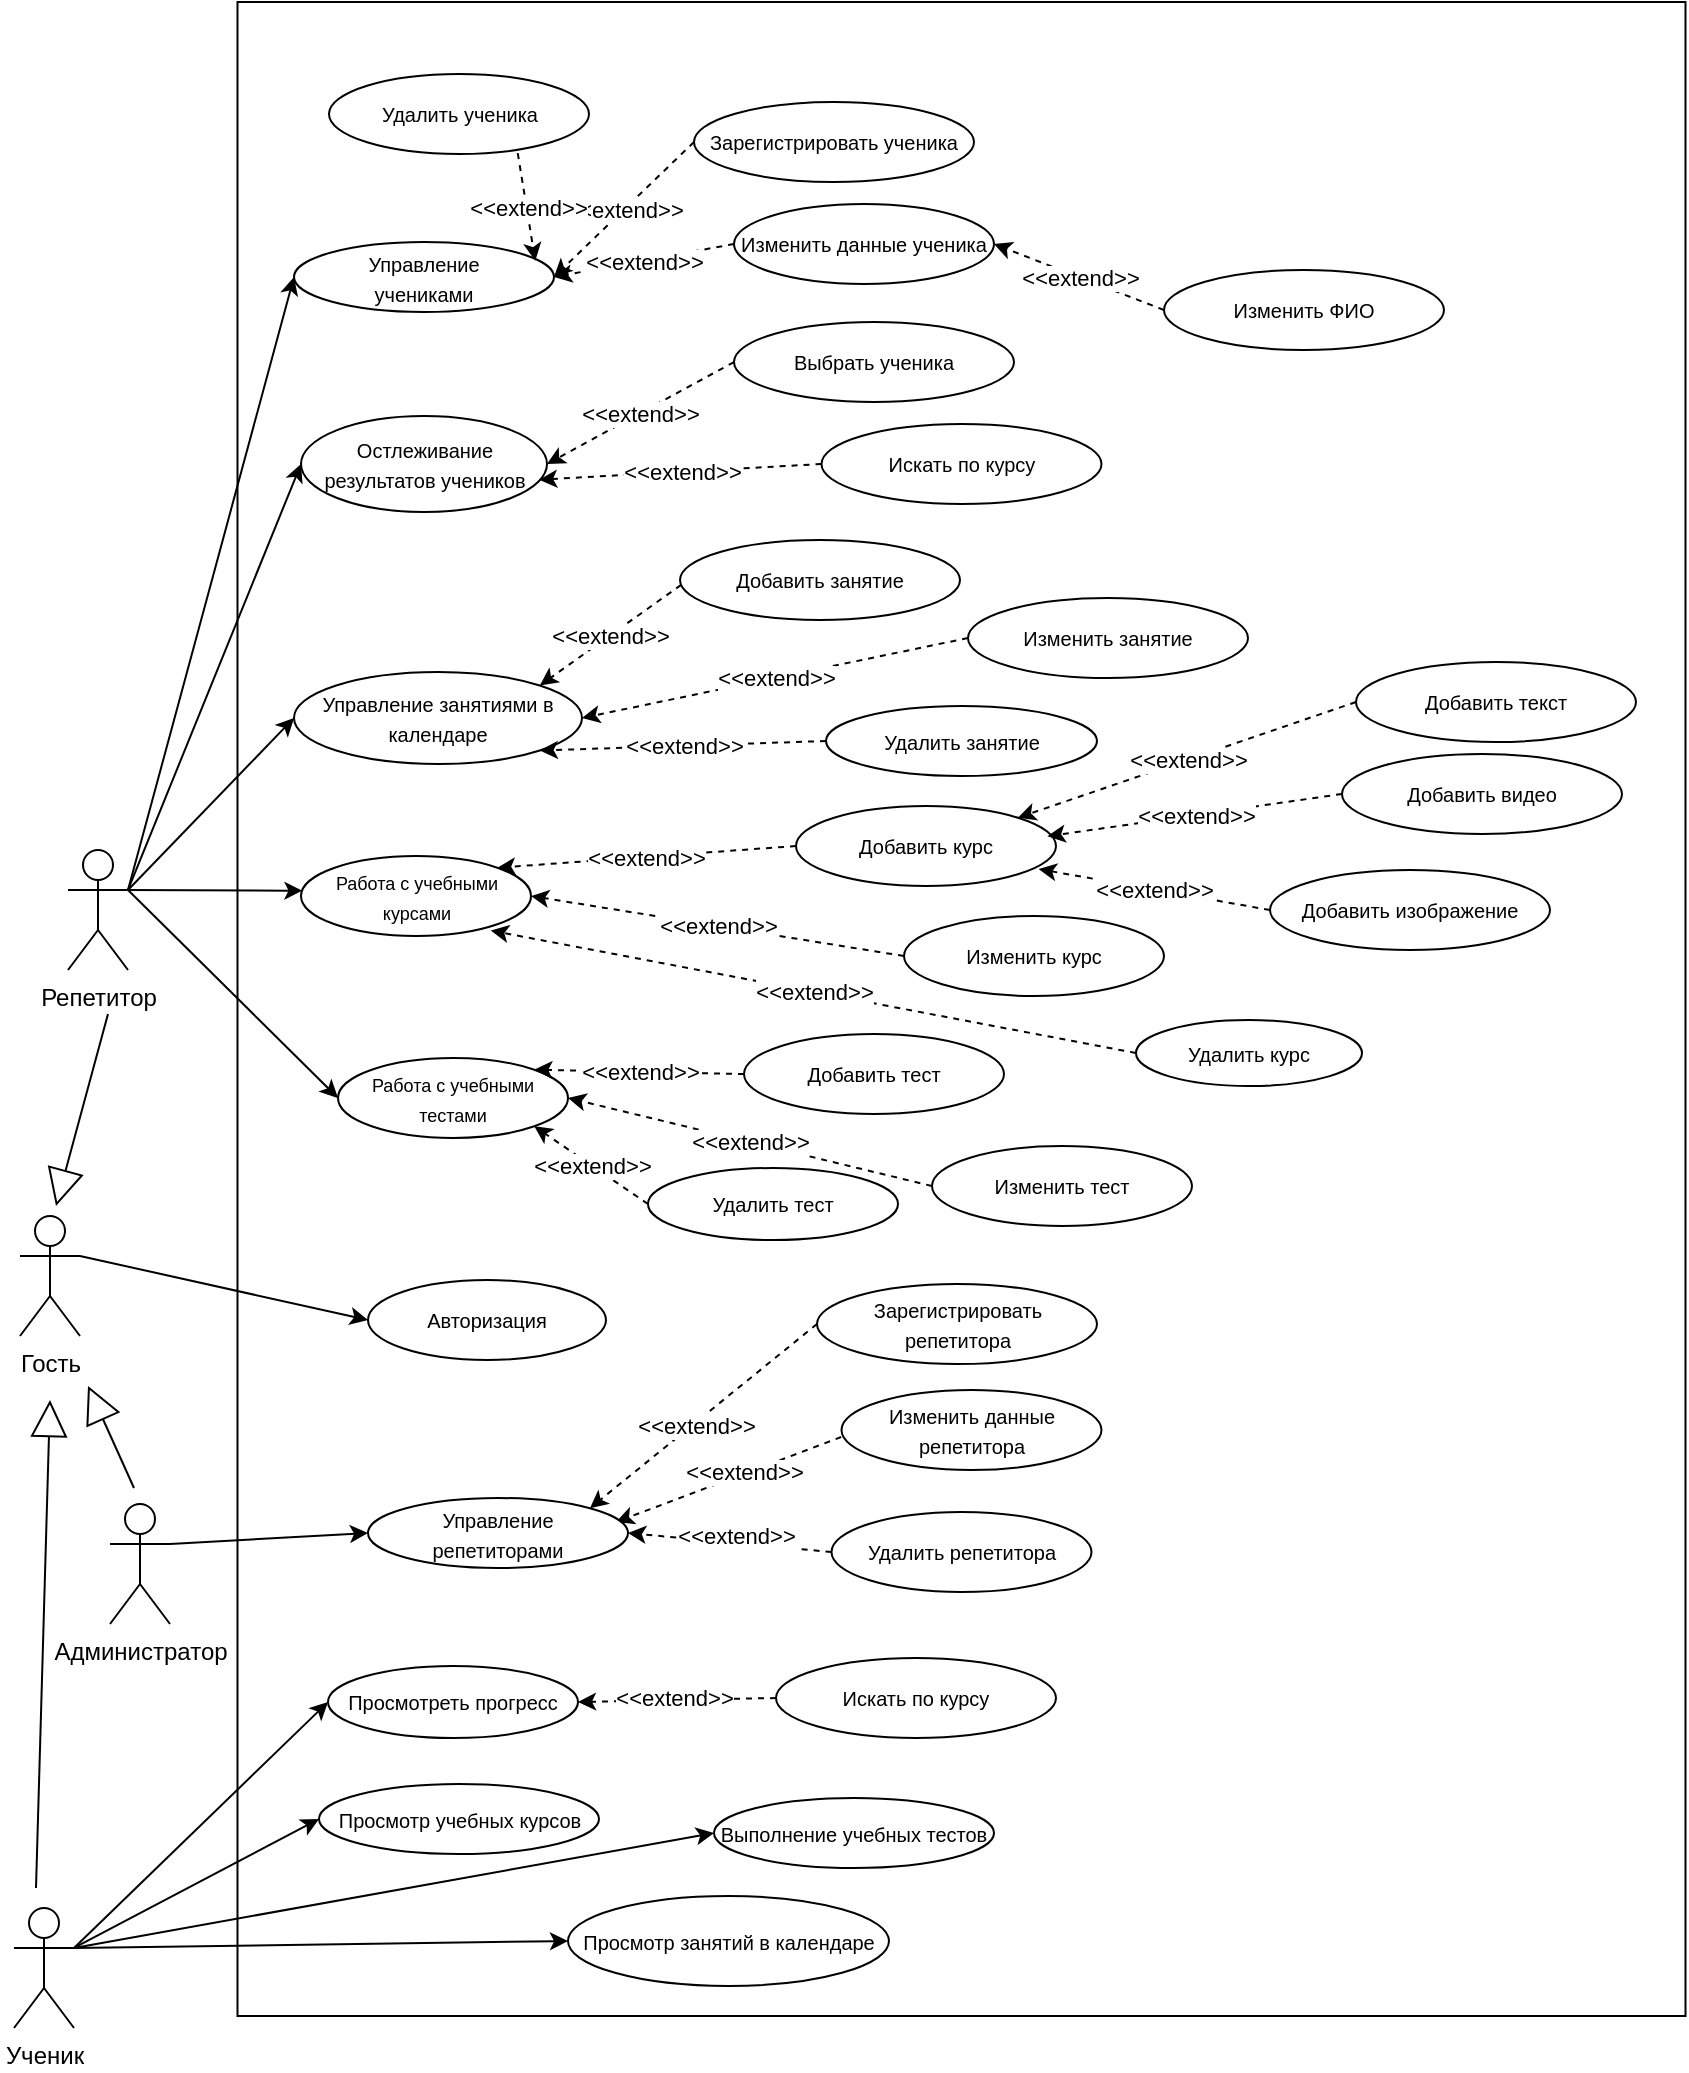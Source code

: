<mxfile version="24.8.3">
  <diagram name="Страница — 1" id="wD-770LQDlfPuAB06Tmx">
    <mxGraphModel dx="818" dy="1162" grid="0" gridSize="10" guides="1" tooltips="1" connect="1" arrows="1" fold="1" page="0" pageScale="1" pageWidth="827" pageHeight="1169" math="0" shadow="0">
      <root>
        <mxCell id="0" />
        <mxCell id="1" parent="0" />
        <mxCell id="pDtNUXajQN1vn_wXKqUM-1" value="&lt;span style=&quot;color: rgba(0, 0, 0, 0); font-family: monospace; font-size: 0px; text-align: start; text-wrap: nowrap;&quot;&gt;%3CmxGraphModel%3E%3Croot%3E%3CmxCell%20id%3D%220%22%2F%3E%3CmxCell%20id%3D%221%22%20parent%3D%220%22%2F%3E%3CmxCell%20id%3D%222%22%20value%3D%22%22%20style%3D%22endArrow%3Dclassic%3Bhtml%3D1%3Brounded%3D0%3BentryX%3D0.1%3BentryY%3D0.129%3BentryDx%3D0%3BentryDy%3D0%3Bdashed%3D1%3BexitX%3D0.97%3BexitY%3D0.731%3BexitDx%3D0%3BexitDy%3D0%3BentryPerimeter%3D0%3BexitPerimeter%3D0%3B%22%20edge%3D%221%22%20parent%3D%221%22%3E%3CmxGeometry%20relative%3D%221%22%20as%3D%22geometry%22%3E%3CmxPoint%20x%3D%22411%22%20y%3D%22479%22%20as%3D%22sourcePoint%22%2F%3E%3CmxPoint%20x%3D%22493%22%20y%3D%22495%22%20as%3D%22targetPoint%22%2F%3E%3C%2FmxGeometry%3E%3C%2FmxCell%3E%3CmxCell%20id%3D%223%22%20value%3D%22%26amp%3Blt%3B%26amp%3Blt%3Bextend%26amp%3Bgt%3B%26amp%3Bgt%3B%22%20style%3D%22edgeLabel%3Bresizable%3D0%3Bhtml%3D1%3B%3Balign%3Dcenter%3BverticalAlign%3Dmiddle%3Brotation%3D0%3B%22%20connectable%3D%220%22%20vertex%3D%221%22%20parent%3D%222%22%3E%3CmxGeometry%20relative%3D%221%22%20as%3D%22geometry%22%2F%3E%3C%2FmxCell%3E%3C%2Froot%3E%3C%2FmxGraphModel%3Eя&lt;/span&gt;" style="rounded=0;whiteSpace=wrap;html=1;" parent="1" vertex="1">
          <mxGeometry x="1533.75" y="313" width="724" height="1007" as="geometry" />
        </mxCell>
        <mxCell id="pDtNUXajQN1vn_wXKqUM-2" style="rounded=0;orthogonalLoop=1;jettySize=auto;html=1;exitX=1;exitY=0.333;exitDx=0;exitDy=0;exitPerimeter=0;entryX=0;entryY=0.5;entryDx=0;entryDy=0;" parent="1" source="pDtNUXajQN1vn_wXKqUM-3" target="pDtNUXajQN1vn_wXKqUM-71" edge="1">
          <mxGeometry relative="1" as="geometry" />
        </mxCell>
        <mxCell id="pDtNUXajQN1vn_wXKqUM-3" value="Репетитор" style="shape=umlActor;verticalLabelPosition=bottom;verticalAlign=top;html=1;outlineConnect=0;" parent="1" vertex="1">
          <mxGeometry x="1449.0" y="737.003" width="30" height="60" as="geometry" />
        </mxCell>
        <mxCell id="pDtNUXajQN1vn_wXKqUM-4" style="rounded=0;orthogonalLoop=1;jettySize=auto;html=1;exitX=1;exitY=0.333;exitDx=0;exitDy=0;exitPerimeter=0;entryX=0;entryY=0.5;entryDx=0;entryDy=0;" parent="1" source="pDtNUXajQN1vn_wXKqUM-9" target="pDtNUXajQN1vn_wXKqUM-12" edge="1">
          <mxGeometry relative="1" as="geometry">
            <mxPoint x="2637.0" y="936.003" as="sourcePoint" />
          </mxGeometry>
        </mxCell>
        <mxCell id="pDtNUXajQN1vn_wXKqUM-5" style="rounded=0;orthogonalLoop=1;jettySize=auto;html=1;exitX=1;exitY=0.333;exitDx=0;exitDy=0;exitPerimeter=0;entryX=0;entryY=0.5;entryDx=0;entryDy=0;" parent="1" source="pDtNUXajQN1vn_wXKqUM-9" target="pDtNUXajQN1vn_wXKqUM-81" edge="1">
          <mxGeometry relative="1" as="geometry" />
        </mxCell>
        <mxCell id="pDtNUXajQN1vn_wXKqUM-6" style="rounded=0;orthogonalLoop=1;jettySize=auto;html=1;exitX=1;exitY=0.333;exitDx=0;exitDy=0;exitPerimeter=0;entryX=0;entryY=0.5;entryDx=0;entryDy=0;" parent="1" source="pDtNUXajQN1vn_wXKqUM-9" target="pDtNUXajQN1vn_wXKqUM-62" edge="1">
          <mxGeometry relative="1" as="geometry" />
        </mxCell>
        <mxCell id="pDtNUXajQN1vn_wXKqUM-7" style="rounded=0;orthogonalLoop=1;jettySize=auto;html=1;exitX=1;exitY=0.333;exitDx=0;exitDy=0;exitPerimeter=0;entryX=0;entryY=0.5;entryDx=0;entryDy=0;" parent="1" source="pDtNUXajQN1vn_wXKqUM-9" target="pDtNUXajQN1vn_wXKqUM-61" edge="1">
          <mxGeometry relative="1" as="geometry" />
        </mxCell>
        <mxCell id="pDtNUXajQN1vn_wXKqUM-9" value="Ученик" style="shape=umlActor;verticalLabelPosition=bottom;verticalAlign=top;html=1;outlineConnect=0;" parent="1" vertex="1">
          <mxGeometry x="1422.0" y="1266.003" width="30" height="60" as="geometry" />
        </mxCell>
        <mxCell id="pDtNUXajQN1vn_wXKqUM-11" value="&lt;font size=&quot;1&quot;&gt;Зарегистрировать ученика&lt;/font&gt;" style="ellipse;whiteSpace=wrap;html=1;" parent="1" vertex="1">
          <mxGeometry x="1762.0" y="363.003" width="140" height="40" as="geometry" />
        </mxCell>
        <mxCell id="pDtNUXajQN1vn_wXKqUM-12" value="&lt;font style=&quot;font-size: 10px;&quot;&gt;Проcмотр учебных курсов&lt;/font&gt;" style="ellipse;whiteSpace=wrap;html=1;" parent="1" vertex="1">
          <mxGeometry x="1574.5" y="1204.003" width="140" height="35" as="geometry" />
        </mxCell>
        <mxCell id="pDtNUXajQN1vn_wXKqUM-13" value="&lt;font style=&quot;font-size: 10px;&quot;&gt;Управление &lt;br&gt;учениками&lt;/font&gt;" style="ellipse;whiteSpace=wrap;html=1;" parent="1" vertex="1">
          <mxGeometry x="1562.0" y="433.003" width="130" height="35" as="geometry" />
        </mxCell>
        <mxCell id="pDtNUXajQN1vn_wXKqUM-14" value="&lt;font style=&quot;font-size: 10px;&quot;&gt;Выбрать ученика&lt;/font&gt;" style="ellipse;whiteSpace=wrap;html=1;" parent="1" vertex="1">
          <mxGeometry x="1782.0" y="473.003" width="140" height="40" as="geometry" />
        </mxCell>
        <mxCell id="pDtNUXajQN1vn_wXKqUM-15" value="&lt;font style=&quot;font-size: 9px;&quot;&gt;Работа с учебными курсами&lt;/font&gt;" style="ellipse;whiteSpace=wrap;html=1;" parent="1" vertex="1">
          <mxGeometry x="1565.5" y="740.003" width="115" height="40" as="geometry" />
        </mxCell>
        <mxCell id="pDtNUXajQN1vn_wXKqUM-17" value="" style="endArrow=classic;html=1;rounded=0;entryX=0;entryY=0.5;entryDx=0;entryDy=0;endFill=1;exitX=1;exitY=0.333;exitDx=0;exitDy=0;exitPerimeter=0;" parent="1" source="pDtNUXajQN1vn_wXKqUM-3" target="pDtNUXajQN1vn_wXKqUM-13" edge="1">
          <mxGeometry width="50" height="50" relative="1" as="geometry">
            <mxPoint x="1482.0" y="756.003" as="sourcePoint" />
            <mxPoint x="1587.0" y="483.003" as="targetPoint" />
          </mxGeometry>
        </mxCell>
        <mxCell id="pDtNUXajQN1vn_wXKqUM-18" value="" style="endArrow=classic;html=1;rounded=0;endFill=1;entryX=0.006;entryY=0.434;entryDx=0;entryDy=0;entryPerimeter=0;" parent="1" target="pDtNUXajQN1vn_wXKqUM-15" edge="1">
          <mxGeometry width="50" height="50" relative="1" as="geometry">
            <mxPoint x="1477.0" y="757.003" as="sourcePoint" />
            <mxPoint x="1586.0" y="578.003" as="targetPoint" />
          </mxGeometry>
        </mxCell>
        <mxCell id="pDtNUXajQN1vn_wXKqUM-19" value="&lt;font style=&quot;font-size: 10px;&quot;&gt;Управление занятиями в календаре&lt;/font&gt;" style="ellipse;whiteSpace=wrap;html=1;" parent="1" vertex="1">
          <mxGeometry x="1562.0" y="648.003" width="144" height="46" as="geometry" />
        </mxCell>
        <mxCell id="pDtNUXajQN1vn_wXKqUM-20" value="" style="endArrow=classic;html=1;rounded=0;entryX=0;entryY=0.5;entryDx=0;entryDy=0;exitX=1;exitY=0.333;exitDx=0;exitDy=0;exitPerimeter=0;" parent="1" source="pDtNUXajQN1vn_wXKqUM-3" target="pDtNUXajQN1vn_wXKqUM-19" edge="1">
          <mxGeometry width="50" height="50" relative="1" as="geometry">
            <mxPoint x="1482.0" y="513.003" as="sourcePoint" />
            <mxPoint x="1752.0" y="653.003" as="targetPoint" />
          </mxGeometry>
        </mxCell>
        <mxCell id="pDtNUXajQN1vn_wXKqUM-21" value="&lt;span style=&quot;font-size: 10px;&quot;&gt;Изменить данные ученика&lt;/span&gt;" style="ellipse;whiteSpace=wrap;html=1;" parent="1" vertex="1">
          <mxGeometry x="1782.0" y="414.003" width="130" height="40" as="geometry" />
        </mxCell>
        <mxCell id="pDtNUXajQN1vn_wXKqUM-22" value="" style="endArrow=classic;html=1;rounded=0;dashed=1;exitX=0;exitY=0.5;exitDx=0;exitDy=0;entryX=1;entryY=0.5;entryDx=0;entryDy=0;" parent="1" source="pDtNUXajQN1vn_wXKqUM-21" target="pDtNUXajQN1vn_wXKqUM-13" edge="1">
          <mxGeometry relative="1" as="geometry">
            <mxPoint x="1767.0" y="453.003" as="sourcePoint" />
            <mxPoint x="1960.0" y="462.003" as="targetPoint" />
          </mxGeometry>
        </mxCell>
        <mxCell id="pDtNUXajQN1vn_wXKqUM-23" value="&amp;lt;&amp;lt;extend&amp;gt;&amp;gt;" style="edgeLabel;resizable=0;html=1;;align=center;verticalAlign=middle;rotation=0;" parent="pDtNUXajQN1vn_wXKqUM-22" connectable="0" vertex="1">
          <mxGeometry relative="1" as="geometry" />
        </mxCell>
        <mxCell id="pDtNUXajQN1vn_wXKqUM-24" value="&lt;span style=&quot;font-size: 10px;&quot;&gt;Добавить занятие&lt;/span&gt;" style="ellipse;whiteSpace=wrap;html=1;" parent="1" vertex="1">
          <mxGeometry x="1755.0" y="582.003" width="140" height="40" as="geometry" />
        </mxCell>
        <mxCell id="pDtNUXajQN1vn_wXKqUM-25" value="" style="endArrow=classic;html=1;rounded=0;entryX=1;entryY=0;entryDx=0;entryDy=0;dashed=1;exitX=0.004;exitY=0.561;exitDx=0;exitDy=0;exitPerimeter=0;" parent="1" source="pDtNUXajQN1vn_wXKqUM-24" target="pDtNUXajQN1vn_wXKqUM-19" edge="1">
          <mxGeometry relative="1" as="geometry">
            <mxPoint x="1897.0" y="593.003" as="sourcePoint" />
            <mxPoint x="2080.0" y="592.003" as="targetPoint" />
          </mxGeometry>
        </mxCell>
        <mxCell id="pDtNUXajQN1vn_wXKqUM-26" value="&amp;lt;&amp;lt;extend&amp;gt;&amp;gt;" style="edgeLabel;resizable=0;html=1;;align=center;verticalAlign=middle;rotation=0;" parent="pDtNUXajQN1vn_wXKqUM-25" connectable="0" vertex="1">
          <mxGeometry relative="1" as="geometry" />
        </mxCell>
        <mxCell id="pDtNUXajQN1vn_wXKqUM-27" value="&lt;font style=&quot;font-size: 10px;&quot;&gt;Изменить занятие&lt;/font&gt;" style="ellipse;whiteSpace=wrap;html=1;" parent="1" vertex="1">
          <mxGeometry x="1899.0" y="611.003" width="140" height="40" as="geometry" />
        </mxCell>
        <mxCell id="pDtNUXajQN1vn_wXKqUM-28" value="" style="endArrow=classic;html=1;rounded=0;entryX=1;entryY=0.5;entryDx=0;entryDy=0;dashed=1;exitX=0;exitY=0.5;exitDx=0;exitDy=0;" parent="1" source="pDtNUXajQN1vn_wXKqUM-27" target="pDtNUXajQN1vn_wXKqUM-19" edge="1">
          <mxGeometry relative="1" as="geometry">
            <mxPoint x="1897.0" y="653.003" as="sourcePoint" />
            <mxPoint x="2080.0" y="652.003" as="targetPoint" />
          </mxGeometry>
        </mxCell>
        <mxCell id="pDtNUXajQN1vn_wXKqUM-29" value="&amp;lt;&amp;lt;extend&amp;gt;&amp;gt;" style="edgeLabel;resizable=0;html=1;;align=center;verticalAlign=middle;rotation=0;" parent="pDtNUXajQN1vn_wXKqUM-28" connectable="0" vertex="1">
          <mxGeometry relative="1" as="geometry" />
        </mxCell>
        <mxCell id="pDtNUXajQN1vn_wXKqUM-30" value="&lt;font style=&quot;font-size: 10px;&quot;&gt;Удалить занятие&lt;/font&gt;" style="ellipse;whiteSpace=wrap;html=1;" parent="1" vertex="1">
          <mxGeometry x="1828.0" y="665.003" width="135.5" height="35" as="geometry" />
        </mxCell>
        <mxCell id="pDtNUXajQN1vn_wXKqUM-31" value="" style="endArrow=classic;html=1;rounded=0;entryX=1;entryY=1;entryDx=0;entryDy=0;dashed=1;exitX=0;exitY=0.5;exitDx=0;exitDy=0;" parent="1" source="pDtNUXajQN1vn_wXKqUM-30" target="pDtNUXajQN1vn_wXKqUM-19" edge="1">
          <mxGeometry relative="1" as="geometry">
            <mxPoint x="1794.5" y="633.003" as="sourcePoint" />
            <mxPoint x="2058.5" y="692.003" as="targetPoint" />
          </mxGeometry>
        </mxCell>
        <mxCell id="pDtNUXajQN1vn_wXKqUM-32" value="&amp;lt;&amp;lt;extend&amp;gt;&amp;gt;" style="edgeLabel;resizable=0;html=1;;align=center;verticalAlign=middle;rotation=0;" parent="pDtNUXajQN1vn_wXKqUM-31" connectable="0" vertex="1">
          <mxGeometry relative="1" as="geometry" />
        </mxCell>
        <mxCell id="pDtNUXajQN1vn_wXKqUM-33" value="&lt;font style=&quot;font-size: 10px;&quot;&gt;Добавить курс&lt;/font&gt;" style="ellipse;whiteSpace=wrap;html=1;" parent="1" vertex="1">
          <mxGeometry x="1813.0" y="715.003" width="130" height="40" as="geometry" />
        </mxCell>
        <mxCell id="pDtNUXajQN1vn_wXKqUM-34" value="" style="endArrow=classic;html=1;rounded=0;dashed=1;exitX=0;exitY=0.5;exitDx=0;exitDy=0;entryX=1;entryY=0;entryDx=0;entryDy=0;" parent="1" source="pDtNUXajQN1vn_wXKqUM-33" target="pDtNUXajQN1vn_wXKqUM-15" edge="1">
          <mxGeometry relative="1" as="geometry">
            <mxPoint x="1817.0" y="668.003" as="sourcePoint" />
            <mxPoint x="1772.0" y="703.003" as="targetPoint" />
          </mxGeometry>
        </mxCell>
        <mxCell id="pDtNUXajQN1vn_wXKqUM-35" value="&amp;lt;&amp;lt;extend&amp;gt;&amp;gt;" style="edgeLabel;resizable=0;html=1;;align=center;verticalAlign=middle;rotation=0;" parent="pDtNUXajQN1vn_wXKqUM-34" connectable="0" vertex="1">
          <mxGeometry relative="1" as="geometry" />
        </mxCell>
        <mxCell id="pDtNUXajQN1vn_wXKqUM-36" value="&lt;font style=&quot;font-size: 10px;&quot;&gt;Изменить курс&lt;/font&gt;" style="ellipse;whiteSpace=wrap;html=1;" parent="1" vertex="1">
          <mxGeometry x="1867.0" y="770.003" width="130" height="40" as="geometry" />
        </mxCell>
        <mxCell id="pDtNUXajQN1vn_wXKqUM-37" value="" style="endArrow=classic;html=1;rounded=0;entryX=1;entryY=0.5;entryDx=0;entryDy=0;dashed=1;exitX=0;exitY=0.5;exitDx=0;exitDy=0;" parent="1" source="pDtNUXajQN1vn_wXKqUM-36" target="pDtNUXajQN1vn_wXKqUM-15" edge="1">
          <mxGeometry relative="1" as="geometry">
            <mxPoint x="1822.0" y="773.003" as="sourcePoint" />
            <mxPoint x="2088.5" y="882.003" as="targetPoint" />
          </mxGeometry>
        </mxCell>
        <mxCell id="pDtNUXajQN1vn_wXKqUM-38" value="&amp;lt;&amp;lt;extend&amp;gt;&amp;gt;" style="edgeLabel;resizable=0;html=1;;align=center;verticalAlign=middle;rotation=0;" parent="pDtNUXajQN1vn_wXKqUM-37" connectable="0" vertex="1">
          <mxGeometry relative="1" as="geometry" />
        </mxCell>
        <mxCell id="pDtNUXajQN1vn_wXKqUM-39" value="" style="endArrow=classic;html=1;rounded=0;dashed=1;exitX=0;exitY=0.5;exitDx=0;exitDy=0;entryX=1;entryY=0.5;entryDx=0;entryDy=0;" parent="1" source="pDtNUXajQN1vn_wXKqUM-11" target="pDtNUXajQN1vn_wXKqUM-13" edge="1">
          <mxGeometry relative="1" as="geometry">
            <mxPoint x="1758.5" y="463.003" as="sourcePoint" />
            <mxPoint x="1837.5" y="443.003" as="targetPoint" />
          </mxGeometry>
        </mxCell>
        <mxCell id="pDtNUXajQN1vn_wXKqUM-40" value="&amp;lt;&amp;lt;extend&amp;gt;&amp;gt;" style="edgeLabel;resizable=0;html=1;;align=center;verticalAlign=middle;rotation=0;" parent="pDtNUXajQN1vn_wXKqUM-39" connectable="0" vertex="1">
          <mxGeometry relative="1" as="geometry" />
        </mxCell>
        <mxCell id="pDtNUXajQN1vn_wXKqUM-41" value="&lt;font size=&quot;1&quot;&gt;Изменить ФИО&lt;/font&gt;" style="ellipse;whiteSpace=wrap;html=1;" parent="1" vertex="1">
          <mxGeometry x="1997.0" y="447.003" width="140" height="40" as="geometry" />
        </mxCell>
        <mxCell id="pDtNUXajQN1vn_wXKqUM-42" value="" style="endArrow=classic;html=1;rounded=0;exitX=0;exitY=0.5;exitDx=0;exitDy=0;dashed=1;entryX=1;entryY=0.5;entryDx=0;entryDy=0;" parent="1" source="pDtNUXajQN1vn_wXKqUM-41" target="pDtNUXajQN1vn_wXKqUM-21" edge="1">
          <mxGeometry relative="1" as="geometry">
            <mxPoint x="1899.0" y="433.003" as="sourcePoint" />
            <mxPoint x="1981.0" y="423.003" as="targetPoint" />
          </mxGeometry>
        </mxCell>
        <mxCell id="pDtNUXajQN1vn_wXKqUM-43" value="&amp;lt;&amp;lt;extend&amp;gt;&amp;gt;" style="edgeLabel;resizable=0;html=1;;align=center;verticalAlign=middle;" parent="pDtNUXajQN1vn_wXKqUM-42" connectable="0" vertex="1">
          <mxGeometry relative="1" as="geometry" />
        </mxCell>
        <mxCell id="pDtNUXajQN1vn_wXKqUM-44" value="&lt;font size=&quot;1&quot;&gt;Искать по курсу&lt;/font&gt;" style="ellipse;whiteSpace=wrap;html=1;" parent="1" vertex="1">
          <mxGeometry x="1825.75" y="524.003" width="140" height="40" as="geometry" />
        </mxCell>
        <mxCell id="pDtNUXajQN1vn_wXKqUM-45" value="" style="endArrow=classic;html=1;rounded=0;exitX=0;exitY=0.5;exitDx=0;exitDy=0;dashed=1;entryX=0.968;entryY=0.664;entryDx=0;entryDy=0;entryPerimeter=0;" parent="1" source="pDtNUXajQN1vn_wXKqUM-44" target="pDtNUXajQN1vn_wXKqUM-63" edge="1">
          <mxGeometry relative="1" as="geometry">
            <mxPoint x="1902.0" y="493.003" as="sourcePoint" />
            <mxPoint x="1984.0" y="483.003" as="targetPoint" />
          </mxGeometry>
        </mxCell>
        <mxCell id="pDtNUXajQN1vn_wXKqUM-46" value="&amp;lt;&amp;lt;extend&amp;gt;&amp;gt;" style="edgeLabel;resizable=0;html=1;;align=center;verticalAlign=middle;" parent="pDtNUXajQN1vn_wXKqUM-45" connectable="0" vertex="1">
          <mxGeometry relative="1" as="geometry" />
        </mxCell>
        <mxCell id="pDtNUXajQN1vn_wXKqUM-47" value="&lt;font size=&quot;1&quot;&gt;Добавить текст&lt;/font&gt;" style="ellipse;whiteSpace=wrap;html=1;" parent="1" vertex="1">
          <mxGeometry x="2093.0" y="643.003" width="140" height="40" as="geometry" />
        </mxCell>
        <mxCell id="pDtNUXajQN1vn_wXKqUM-48" value="&lt;font size=&quot;1&quot;&gt;Добавить видео&lt;/font&gt;" style="ellipse;whiteSpace=wrap;html=1;" parent="1" vertex="1">
          <mxGeometry x="2086.0" y="689.003" width="140" height="40" as="geometry" />
        </mxCell>
        <mxCell id="pDtNUXajQN1vn_wXKqUM-50" value="" style="endArrow=classic;html=1;rounded=0;exitX=0;exitY=0.5;exitDx=0;exitDy=0;entryX=1;entryY=0;entryDx=0;entryDy=0;dashed=1;" parent="1" source="pDtNUXajQN1vn_wXKqUM-47" target="pDtNUXajQN1vn_wXKqUM-33" edge="1">
          <mxGeometry relative="1" as="geometry">
            <mxPoint x="1912.0" y="593.003" as="sourcePoint" />
            <mxPoint x="1992.0" y="593.003" as="targetPoint" />
          </mxGeometry>
        </mxCell>
        <mxCell id="pDtNUXajQN1vn_wXKqUM-51" value="&amp;lt;&amp;lt;extend&amp;gt;&amp;gt;" style="edgeLabel;resizable=0;html=1;;align=center;verticalAlign=middle;" parent="pDtNUXajQN1vn_wXKqUM-50" connectable="0" vertex="1">
          <mxGeometry relative="1" as="geometry" />
        </mxCell>
        <mxCell id="pDtNUXajQN1vn_wXKqUM-52" value="" style="endArrow=classic;html=1;rounded=0;exitX=0;exitY=0.5;exitDx=0;exitDy=0;entryX=0.967;entryY=0.378;entryDx=0;entryDy=0;dashed=1;entryPerimeter=0;" parent="1" source="pDtNUXajQN1vn_wXKqUM-48" target="pDtNUXajQN1vn_wXKqUM-33" edge="1">
          <mxGeometry relative="1" as="geometry">
            <mxPoint x="1912.0" y="713.003" as="sourcePoint" />
            <mxPoint x="1989.0" y="663.003" as="targetPoint" />
          </mxGeometry>
        </mxCell>
        <mxCell id="pDtNUXajQN1vn_wXKqUM-53" value="&amp;lt;&amp;lt;extend&amp;gt;&amp;gt;" style="edgeLabel;resizable=0;html=1;;align=center;verticalAlign=middle;" parent="pDtNUXajQN1vn_wXKqUM-52" connectable="0" vertex="1">
          <mxGeometry relative="1" as="geometry" />
        </mxCell>
        <mxCell id="pDtNUXajQN1vn_wXKqUM-56" value="&lt;font style=&quot;font-size: 10px;&quot;&gt;Удалить курс&lt;/font&gt;" style="ellipse;whiteSpace=wrap;html=1;" parent="1" vertex="1">
          <mxGeometry x="1983.0" y="822.003" width="113" height="33" as="geometry" />
        </mxCell>
        <mxCell id="pDtNUXajQN1vn_wXKqUM-57" value="" style="endArrow=classic;html=1;rounded=0;entryX=0.825;entryY=0.932;entryDx=0;entryDy=0;dashed=1;exitX=0;exitY=0.5;exitDx=0;exitDy=0;entryPerimeter=0;" parent="1" source="pDtNUXajQN1vn_wXKqUM-56" target="pDtNUXajQN1vn_wXKqUM-15" edge="1">
          <mxGeometry relative="1" as="geometry">
            <mxPoint x="1713.0" y="742.003" as="sourcePoint" />
            <mxPoint x="1795.0" y="758.003" as="targetPoint" />
          </mxGeometry>
        </mxCell>
        <mxCell id="pDtNUXajQN1vn_wXKqUM-58" value="&amp;lt;&amp;lt;extend&amp;gt;&amp;gt;" style="edgeLabel;resizable=0;html=1;;align=center;verticalAlign=middle;rotation=0;" parent="pDtNUXajQN1vn_wXKqUM-57" connectable="0" vertex="1">
          <mxGeometry relative="1" as="geometry" />
        </mxCell>
        <mxCell id="pDtNUXajQN1vn_wXKqUM-59" style="rounded=0;orthogonalLoop=1;jettySize=auto;html=1;exitX=0;exitY=0.5;exitDx=0;exitDy=0;dashed=1;entryX=1;entryY=0.5;entryDx=0;entryDy=0;" parent="1" source="pDtNUXajQN1vn_wXKqUM-82" target="pDtNUXajQN1vn_wXKqUM-61" edge="1">
          <mxGeometry relative="1" as="geometry" />
        </mxCell>
        <mxCell id="pDtNUXajQN1vn_wXKqUM-60" value="&amp;lt;&amp;lt;extend&amp;gt;&amp;gt;" style="edgeLabel;html=1;align=center;verticalAlign=middle;resizable=0;points=[];" parent="pDtNUXajQN1vn_wXKqUM-59" vertex="1" connectable="0">
          <mxGeometry x="0.033" y="-1" relative="1" as="geometry">
            <mxPoint as="offset" />
          </mxGeometry>
        </mxCell>
        <mxCell id="pDtNUXajQN1vn_wXKqUM-61" value="&lt;font style=&quot;font-size: 10px;&quot;&gt;Просмотреть прогресс&lt;/font&gt;" style="ellipse;whiteSpace=wrap;html=1;" parent="1" vertex="1">
          <mxGeometry x="1579.0" y="1145.003" width="125" height="36" as="geometry" />
        </mxCell>
        <mxCell id="pDtNUXajQN1vn_wXKqUM-62" value="&lt;font style=&quot;font-size: 10px;&quot;&gt;Просмотр занятий в календаре&lt;/font&gt;" style="ellipse;whiteSpace=wrap;html=1;" parent="1" vertex="1">
          <mxGeometry x="1699.0" y="1260.003" width="160.5" height="45" as="geometry" />
        </mxCell>
        <mxCell id="pDtNUXajQN1vn_wXKqUM-63" value="&lt;span style=&quot;font-size: 10px;&quot;&gt;Остлеживание результатов учеников&lt;/span&gt;" style="ellipse;whiteSpace=wrap;html=1;" parent="1" vertex="1">
          <mxGeometry x="1565.5" y="520.003" width="123" height="48" as="geometry" />
        </mxCell>
        <mxCell id="pDtNUXajQN1vn_wXKqUM-64" value="" style="endArrow=classic;html=1;rounded=0;entryX=1;entryY=0.5;entryDx=0;entryDy=0;dashed=1;exitX=0;exitY=0.5;exitDx=0;exitDy=0;" parent="1" source="pDtNUXajQN1vn_wXKqUM-14" target="pDtNUXajQN1vn_wXKqUM-63" edge="1">
          <mxGeometry relative="1" as="geometry">
            <mxPoint x="1697.0" y="507.003" as="sourcePoint" />
            <mxPoint x="1767.0" y="439.003" as="targetPoint" />
          </mxGeometry>
        </mxCell>
        <mxCell id="pDtNUXajQN1vn_wXKqUM-65" value="&amp;lt;&amp;lt;extend&amp;gt;&amp;gt;" style="edgeLabel;resizable=0;html=1;;align=center;verticalAlign=middle;rotation=0;" parent="pDtNUXajQN1vn_wXKqUM-64" connectable="0" vertex="1">
          <mxGeometry relative="1" as="geometry" />
        </mxCell>
        <mxCell id="pDtNUXajQN1vn_wXKqUM-66" style="edgeStyle=orthogonalEdgeStyle;rounded=0;orthogonalLoop=1;jettySize=auto;html=1;exitX=0.5;exitY=1;exitDx=0;exitDy=0;" parent="1" source="pDtNUXajQN1vn_wXKqUM-21" target="pDtNUXajQN1vn_wXKqUM-21" edge="1">
          <mxGeometry relative="1" as="geometry" />
        </mxCell>
        <mxCell id="pDtNUXajQN1vn_wXKqUM-67" value="&lt;font size=&quot;1&quot;&gt;Добавить изображение&lt;/font&gt;" style="ellipse;whiteSpace=wrap;html=1;" parent="1" vertex="1">
          <mxGeometry x="2050.0" y="747.003" width="140" height="40" as="geometry" />
        </mxCell>
        <mxCell id="pDtNUXajQN1vn_wXKqUM-68" value="" style="endArrow=classic;html=1;rounded=0;entryX=0.933;entryY=0.788;entryDx=0;entryDy=0;dashed=1;exitX=0;exitY=0.5;exitDx=0;exitDy=0;entryPerimeter=0;" parent="1" source="pDtNUXajQN1vn_wXKqUM-67" target="pDtNUXajQN1vn_wXKqUM-33" edge="1">
          <mxGeometry relative="1" as="geometry">
            <mxPoint x="1969.0" y="807.003" as="sourcePoint" />
            <mxPoint x="2113.0" y="851.003" as="targetPoint" />
          </mxGeometry>
        </mxCell>
        <mxCell id="pDtNUXajQN1vn_wXKqUM-69" value="&amp;lt;&amp;lt;extend&amp;gt;&amp;gt;" style="edgeLabel;resizable=0;html=1;;align=center;verticalAlign=middle;" parent="pDtNUXajQN1vn_wXKqUM-68" connectable="0" vertex="1">
          <mxGeometry relative="1" as="geometry" />
        </mxCell>
        <mxCell id="pDtNUXajQN1vn_wXKqUM-70" style="rounded=0;orthogonalLoop=1;jettySize=auto;html=1;exitX=1;exitY=0.333;exitDx=0;exitDy=0;exitPerimeter=0;entryX=0;entryY=0.5;entryDx=0;entryDy=0;" parent="1" source="pDtNUXajQN1vn_wXKqUM-3" target="pDtNUXajQN1vn_wXKqUM-63" edge="1">
          <mxGeometry relative="1" as="geometry" />
        </mxCell>
        <mxCell id="pDtNUXajQN1vn_wXKqUM-71" value="&lt;font style=&quot;font-size: 9px;&quot;&gt;Работа с учебными тестами&lt;/font&gt;" style="ellipse;whiteSpace=wrap;html=1;" parent="1" vertex="1">
          <mxGeometry x="1584.0" y="841.003" width="115" height="40" as="geometry" />
        </mxCell>
        <mxCell id="pDtNUXajQN1vn_wXKqUM-72" value="&lt;font style=&quot;font-size: 10px;&quot;&gt;Добавить тест&lt;/font&gt;" style="ellipse;whiteSpace=wrap;html=1;" parent="1" vertex="1">
          <mxGeometry x="1787.0" y="829.003" width="130" height="40" as="geometry" />
        </mxCell>
        <mxCell id="pDtNUXajQN1vn_wXKqUM-73" value="" style="endArrow=classic;html=1;rounded=0;dashed=1;exitX=0;exitY=0.5;exitDx=0;exitDy=0;entryX=1;entryY=0;entryDx=0;entryDy=0;" parent="1" source="pDtNUXajQN1vn_wXKqUM-72" target="pDtNUXajQN1vn_wXKqUM-71" edge="1">
          <mxGeometry relative="1" as="geometry">
            <mxPoint x="1685.0" y="895.003" as="sourcePoint" />
            <mxPoint x="1781.0" y="829.003" as="targetPoint" />
          </mxGeometry>
        </mxCell>
        <mxCell id="pDtNUXajQN1vn_wXKqUM-74" value="&amp;lt;&amp;lt;extend&amp;gt;&amp;gt;" style="edgeLabel;resizable=0;html=1;;align=center;verticalAlign=middle;rotation=0;" parent="pDtNUXajQN1vn_wXKqUM-73" connectable="0" vertex="1">
          <mxGeometry relative="1" as="geometry" />
        </mxCell>
        <mxCell id="pDtNUXajQN1vn_wXKqUM-75" value="&lt;font style=&quot;font-size: 10px;&quot;&gt;Изменить тест&lt;/font&gt;" style="ellipse;whiteSpace=wrap;html=1;" parent="1" vertex="1">
          <mxGeometry x="1881.0" y="885.003" width="130" height="40" as="geometry" />
        </mxCell>
        <mxCell id="pDtNUXajQN1vn_wXKqUM-76" value="" style="endArrow=classic;html=1;rounded=0;entryX=1;entryY=0.5;entryDx=0;entryDy=0;dashed=1;exitX=0;exitY=0.5;exitDx=0;exitDy=0;" parent="1" source="pDtNUXajQN1vn_wXKqUM-75" target="pDtNUXajQN1vn_wXKqUM-71" edge="1">
          <mxGeometry relative="1" as="geometry">
            <mxPoint x="1686.0" y="895.003" as="sourcePoint" />
            <mxPoint x="2097.5" y="1008.003" as="targetPoint" />
          </mxGeometry>
        </mxCell>
        <mxCell id="pDtNUXajQN1vn_wXKqUM-77" value="&amp;lt;&amp;lt;extend&amp;gt;&amp;gt;" style="edgeLabel;resizable=0;html=1;;align=center;verticalAlign=middle;rotation=0;" parent="pDtNUXajQN1vn_wXKqUM-76" connectable="0" vertex="1">
          <mxGeometry relative="1" as="geometry" />
        </mxCell>
        <mxCell id="pDtNUXajQN1vn_wXKqUM-78" value="&lt;font style=&quot;font-size: 10px;&quot;&gt;Удалить тест&lt;/font&gt;" style="ellipse;whiteSpace=wrap;html=1;" parent="1" vertex="1">
          <mxGeometry x="1739.0" y="896.003" width="125" height="36" as="geometry" />
        </mxCell>
        <mxCell id="pDtNUXajQN1vn_wXKqUM-79" value="" style="endArrow=classic;html=1;rounded=0;entryX=1;entryY=1;entryDx=0;entryDy=0;dashed=1;exitX=0;exitY=0.5;exitDx=0;exitDy=0;" parent="1" source="pDtNUXajQN1vn_wXKqUM-78" target="pDtNUXajQN1vn_wXKqUM-71" edge="1">
          <mxGeometry relative="1" as="geometry">
            <mxPoint x="1692.0" y="844.003" as="sourcePoint" />
            <mxPoint x="1804.0" y="884.003" as="targetPoint" />
          </mxGeometry>
        </mxCell>
        <mxCell id="pDtNUXajQN1vn_wXKqUM-80" value="&amp;lt;&amp;lt;extend&amp;gt;&amp;gt;" style="edgeLabel;resizable=0;html=1;;align=center;verticalAlign=middle;rotation=0;" parent="pDtNUXajQN1vn_wXKqUM-79" connectable="0" vertex="1">
          <mxGeometry relative="1" as="geometry" />
        </mxCell>
        <mxCell id="pDtNUXajQN1vn_wXKqUM-81" value="&lt;font style=&quot;font-size: 10px;&quot;&gt;Выполнение учебных тестов&lt;/font&gt;" style="ellipse;whiteSpace=wrap;html=1;" parent="1" vertex="1">
          <mxGeometry x="1772.0" y="1211.003" width="140" height="35" as="geometry" />
        </mxCell>
        <mxCell id="pDtNUXajQN1vn_wXKqUM-82" value="&lt;font size=&quot;1&quot;&gt;Искать по курсу&lt;/font&gt;" style="ellipse;whiteSpace=wrap;html=1;" parent="1" vertex="1">
          <mxGeometry x="1803.0" y="1141.003" width="140" height="40" as="geometry" />
        </mxCell>
        <mxCell id="pDtNUXajQN1vn_wXKqUM-84" style="rounded=0;orthogonalLoop=1;jettySize=auto;html=1;exitX=1;exitY=0.333;exitDx=0;exitDy=0;exitPerimeter=0;entryX=0;entryY=0.5;entryDx=0;entryDy=0;" parent="1" source="pDtNUXajQN1vn_wXKqUM-86" target="pDtNUXajQN1vn_wXKqUM-95" edge="1">
          <mxGeometry relative="1" as="geometry" />
        </mxCell>
        <mxCell id="pDtNUXajQN1vn_wXKqUM-86" value="Администратор" style="shape=umlActor;verticalLabelPosition=bottom;verticalAlign=top;html=1;outlineConnect=0;" parent="1" vertex="1">
          <mxGeometry x="1470.0" y="1064.003" width="30" height="60" as="geometry" />
        </mxCell>
        <mxCell id="pDtNUXajQN1vn_wXKqUM-87" value="&lt;font style=&quot;font-size: 10px;&quot;&gt;Авторизация&lt;/font&gt;" style="ellipse;whiteSpace=wrap;html=1;" parent="1" vertex="1">
          <mxGeometry x="1599.0" y="952.003" width="119" height="40" as="geometry" />
        </mxCell>
        <mxCell id="pDtNUXajQN1vn_wXKqUM-89" style="rounded=0;orthogonalLoop=1;jettySize=auto;html=1;exitX=0;exitY=0.5;exitDx=0;exitDy=0;entryX=1;entryY=0;entryDx=0;entryDy=0;dashed=1;" parent="1" source="pDtNUXajQN1vn_wXKqUM-96" target="pDtNUXajQN1vn_wXKqUM-95" edge="1">
          <mxGeometry relative="1" as="geometry" />
        </mxCell>
        <mxCell id="pDtNUXajQN1vn_wXKqUM-90" value="&amp;lt;&amp;lt;extend&amp;gt;&amp;gt;" style="edgeLabel;html=1;align=center;verticalAlign=middle;resizable=0;points=[];" parent="pDtNUXajQN1vn_wXKqUM-89" vertex="1" connectable="0">
          <mxGeometry x="0.089" y="1" relative="1" as="geometry">
            <mxPoint as="offset" />
          </mxGeometry>
        </mxCell>
        <mxCell id="pDtNUXajQN1vn_wXKqUM-91" style="rounded=0;orthogonalLoop=1;jettySize=auto;html=1;exitX=-0.001;exitY=0.588;exitDx=0;exitDy=0;entryX=0.954;entryY=0.343;entryDx=0;entryDy=0;dashed=1;entryPerimeter=0;exitPerimeter=0;" parent="1" source="pDtNUXajQN1vn_wXKqUM-97" target="pDtNUXajQN1vn_wXKqUM-95" edge="1">
          <mxGeometry relative="1" as="geometry" />
        </mxCell>
        <mxCell id="pDtNUXajQN1vn_wXKqUM-92" value="&amp;lt;&amp;lt;extend&amp;gt;&amp;gt;" style="edgeLabel;html=1;align=center;verticalAlign=middle;resizable=0;points=[];" parent="pDtNUXajQN1vn_wXKqUM-91" vertex="1" connectable="0">
          <mxGeometry x="-0.136" y="-1" relative="1" as="geometry">
            <mxPoint as="offset" />
          </mxGeometry>
        </mxCell>
        <mxCell id="pDtNUXajQN1vn_wXKqUM-93" style="rounded=0;orthogonalLoop=1;jettySize=auto;html=1;exitX=0;exitY=0.5;exitDx=0;exitDy=0;entryX=1;entryY=0.5;entryDx=0;entryDy=0;dashed=1;" parent="1" source="pDtNUXajQN1vn_wXKqUM-98" target="pDtNUXajQN1vn_wXKqUM-95" edge="1">
          <mxGeometry relative="1" as="geometry">
            <Array as="points" />
          </mxGeometry>
        </mxCell>
        <mxCell id="pDtNUXajQN1vn_wXKqUM-94" value="&amp;lt;&amp;lt;extend&amp;gt;&amp;gt;" style="edgeLabel;html=1;align=center;verticalAlign=middle;resizable=0;points=[];" parent="pDtNUXajQN1vn_wXKqUM-93" vertex="1" connectable="0">
          <mxGeometry x="-0.038" y="-4" relative="1" as="geometry">
            <mxPoint as="offset" />
          </mxGeometry>
        </mxCell>
        <mxCell id="pDtNUXajQN1vn_wXKqUM-95" value="&lt;font style=&quot;font-size: 10px;&quot;&gt;Управление &lt;br&gt;репетиторами&lt;/font&gt;" style="ellipse;whiteSpace=wrap;html=1;" parent="1" vertex="1">
          <mxGeometry x="1599.0" y="1061.003" width="130" height="35" as="geometry" />
        </mxCell>
        <mxCell id="pDtNUXajQN1vn_wXKqUM-96" value="&lt;font size=&quot;1&quot;&gt;Зарегистрировать репетитора&lt;/font&gt;" style="ellipse;whiteSpace=wrap;html=1;" parent="1" vertex="1">
          <mxGeometry x="1823.5" y="954.003" width="140" height="40" as="geometry" />
        </mxCell>
        <mxCell id="pDtNUXajQN1vn_wXKqUM-97" value="&lt;span style=&quot;font-size: 10px;&quot;&gt;Изменить данные репетитора&lt;/span&gt;" style="ellipse;whiteSpace=wrap;html=1;" parent="1" vertex="1">
          <mxGeometry x="1835.75" y="1007" width="130" height="40" as="geometry" />
        </mxCell>
        <mxCell id="pDtNUXajQN1vn_wXKqUM-98" value="&lt;span style=&quot;font-size: 10px;&quot;&gt;Удалить репетитора&lt;/span&gt;" style="ellipse;whiteSpace=wrap;html=1;" parent="1" vertex="1">
          <mxGeometry x="1830.75" y="1068.003" width="130" height="40" as="geometry" />
        </mxCell>
        <mxCell id="pDtNUXajQN1vn_wXKqUM-106" style="rounded=0;orthogonalLoop=1;jettySize=auto;html=1;exitX=1;exitY=0.333;exitDx=0;exitDy=0;exitPerimeter=0;entryX=0;entryY=0.5;entryDx=0;entryDy=0;" parent="1" source="pDtNUXajQN1vn_wXKqUM-108" target="pDtNUXajQN1vn_wXKqUM-87" edge="1">
          <mxGeometry relative="1" as="geometry" />
        </mxCell>
        <mxCell id="pDtNUXajQN1vn_wXKqUM-108" value="Гость" style="shape=umlActor;verticalLabelPosition=bottom;verticalAlign=top;html=1;outlineConnect=0;" parent="1" vertex="1">
          <mxGeometry x="1425.0" y="920.003" width="30" height="60" as="geometry" />
        </mxCell>
        <mxCell id="pDtNUXajQN1vn_wXKqUM-113" value="&lt;span style=&quot;font-size: 10px;&quot;&gt;Удалить ученика&lt;/span&gt;" style="ellipse;whiteSpace=wrap;html=1;" parent="1" vertex="1">
          <mxGeometry x="1579.5" y="349.003" width="130" height="40" as="geometry" />
        </mxCell>
        <mxCell id="pDtNUXajQN1vn_wXKqUM-114" value="" style="endArrow=classic;html=1;rounded=0;dashed=1;exitX=0.726;exitY=0.99;exitDx=0;exitDy=0;entryX=0.928;entryY=0.269;entryDx=0;entryDy=0;entryPerimeter=0;exitPerimeter=0;" parent="1" source="pDtNUXajQN1vn_wXKqUM-113" target="pDtNUXajQN1vn_wXKqUM-13" edge="1">
          <mxGeometry relative="1" as="geometry">
            <mxPoint x="1772" y="393" as="sourcePoint" />
            <mxPoint x="1702" y="461" as="targetPoint" />
          </mxGeometry>
        </mxCell>
        <mxCell id="pDtNUXajQN1vn_wXKqUM-115" value="&amp;lt;&amp;lt;extend&amp;gt;&amp;gt;" style="edgeLabel;resizable=0;html=1;;align=center;verticalAlign=middle;rotation=0;" parent="pDtNUXajQN1vn_wXKqUM-114" connectable="0" vertex="1">
          <mxGeometry relative="1" as="geometry" />
        </mxCell>
        <mxCell id="iwzX3I2XIy7Uz_yGRXkd-1" value="" style="endArrow=block;endSize=16;endFill=0;html=1;rounded=0;" parent="1" edge="1">
          <mxGeometry width="160" relative="1" as="geometry">
            <mxPoint x="1469" y="819" as="sourcePoint" />
            <mxPoint x="1443" y="915" as="targetPoint" />
          </mxGeometry>
        </mxCell>
        <mxCell id="iwzX3I2XIy7Uz_yGRXkd-2" value="" style="endArrow=block;endSize=16;endFill=0;html=1;rounded=0;" parent="1" edge="1">
          <mxGeometry width="160" relative="1" as="geometry">
            <mxPoint x="1482" y="1056" as="sourcePoint" />
            <mxPoint x="1459" y="1005" as="targetPoint" />
          </mxGeometry>
        </mxCell>
        <mxCell id="iwzX3I2XIy7Uz_yGRXkd-3" value="" style="endArrow=block;endSize=16;endFill=0;html=1;rounded=0;" parent="1" edge="1">
          <mxGeometry width="160" relative="1" as="geometry">
            <mxPoint x="1433" y="1256" as="sourcePoint" />
            <mxPoint x="1440" y="1012" as="targetPoint" />
          </mxGeometry>
        </mxCell>
      </root>
    </mxGraphModel>
  </diagram>
</mxfile>
